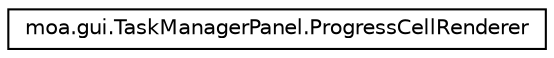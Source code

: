 digraph G
{
  edge [fontname="Helvetica",fontsize="10",labelfontname="Helvetica",labelfontsize="10"];
  node [fontname="Helvetica",fontsize="10",shape=record];
  rankdir=LR;
  Node1 [label="moa.gui.TaskManagerPanel.ProgressCellRenderer",height=0.2,width=0.4,color="black", fillcolor="white", style="filled",URL="$classmoa_1_1gui_1_1TaskManagerPanel_1_1ProgressCellRenderer.html"];
}
